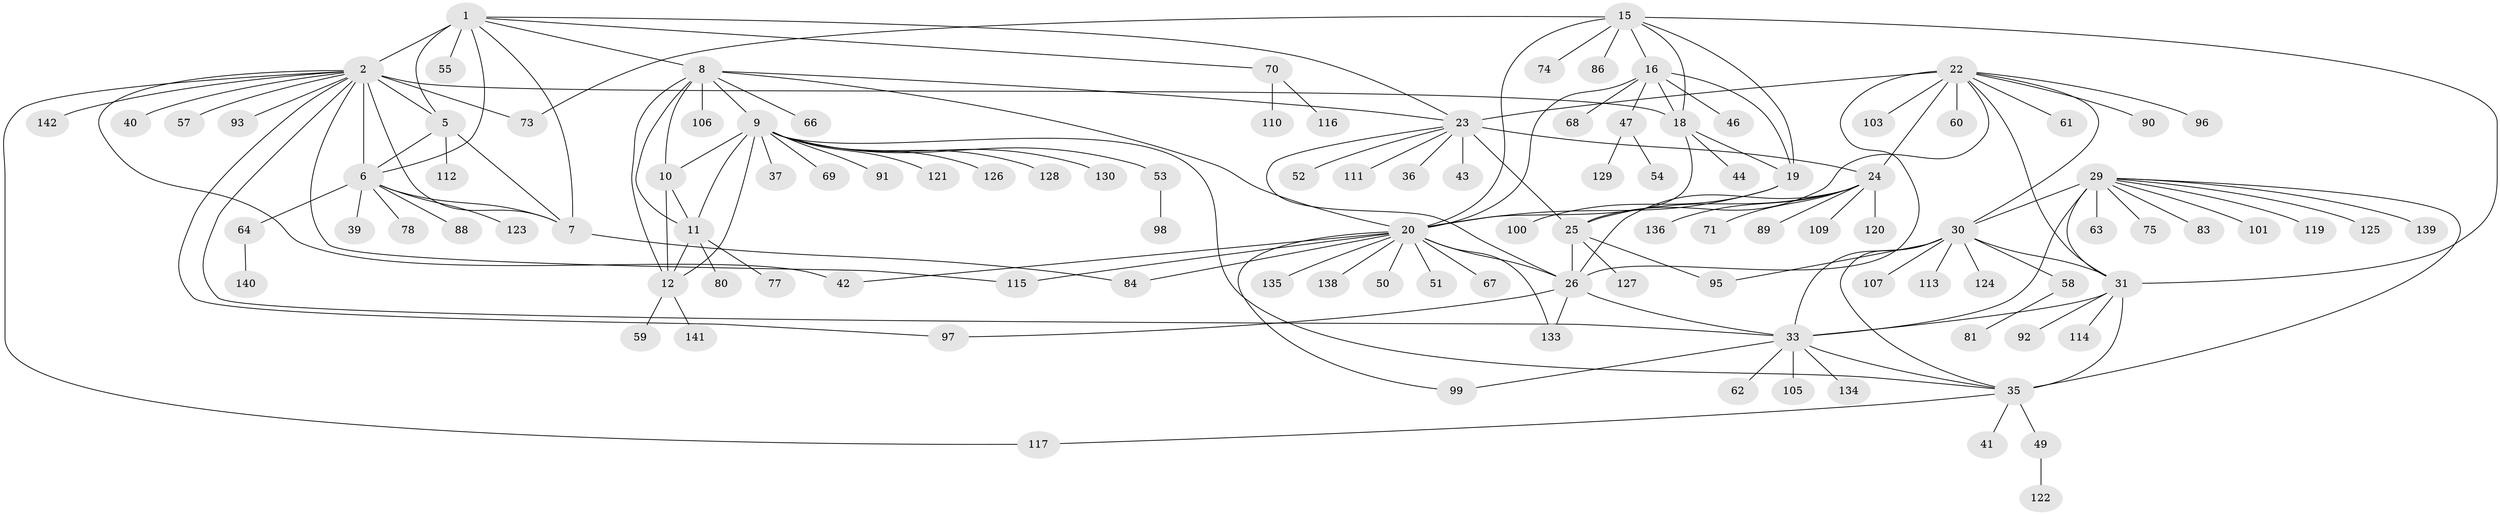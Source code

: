// original degree distribution, {9: 0.056338028169014086, 10: 0.02112676056338028, 13: 0.028169014084507043, 7: 0.04929577464788732, 12: 0.035211267605633804, 8: 0.04929577464788732, 11: 0.007042253521126761, 1: 0.5915492957746479, 2: 0.1267605633802817, 3: 0.028169014084507043, 4: 0.007042253521126761}
// Generated by graph-tools (version 1.1) at 2025/42/03/06/25 10:42:06]
// undirected, 113 vertices, 159 edges
graph export_dot {
graph [start="1"]
  node [color=gray90,style=filled];
  1 [super="+4"];
  2 [super="+3"];
  5;
  6 [super="+56"];
  7;
  8 [super="+132"];
  9 [super="+14"];
  10 [super="+65"];
  11 [super="+108"];
  12 [super="+13"];
  15 [super="+17"];
  16;
  18 [super="+38"];
  19 [super="+48"];
  20 [super="+21"];
  22 [super="+137"];
  23 [super="+28"];
  24 [super="+27"];
  25;
  26 [super="+76"];
  29 [super="+34"];
  30 [super="+85"];
  31 [super="+32"];
  33 [super="+45"];
  35 [super="+82"];
  36;
  37;
  39;
  40;
  41;
  42;
  43;
  44;
  46;
  47;
  49;
  50 [super="+118"];
  51;
  52;
  53;
  54;
  55;
  57;
  58;
  59;
  60 [super="+104"];
  61;
  62;
  63;
  64 [super="+79"];
  66;
  67;
  68;
  69 [super="+72"];
  70 [super="+102"];
  71 [super="+94"];
  73 [super="+87"];
  74;
  75;
  77;
  78;
  80;
  81;
  83;
  84;
  86;
  88;
  89;
  90;
  91;
  92;
  93;
  95;
  96;
  97 [super="+131"];
  98;
  99;
  100;
  101;
  103;
  105;
  106;
  107;
  109;
  110;
  111;
  112;
  113;
  114;
  115;
  116;
  117;
  119;
  120;
  121;
  122;
  123;
  124;
  125;
  126;
  127;
  128;
  129;
  130;
  133;
  134;
  135;
  136;
  138;
  139;
  140;
  141;
  142;
  1 -- 2 [weight=4];
  1 -- 5 [weight=2];
  1 -- 6 [weight=2];
  1 -- 7 [weight=2];
  1 -- 23;
  1 -- 55;
  1 -- 70;
  1 -- 8;
  2 -- 5 [weight=2];
  2 -- 6 [weight=2];
  2 -- 7 [weight=2];
  2 -- 18;
  2 -- 33;
  2 -- 40;
  2 -- 57;
  2 -- 97;
  2 -- 73;
  2 -- 42;
  2 -- 142;
  2 -- 115;
  2 -- 117;
  2 -- 93;
  5 -- 6;
  5 -- 7;
  5 -- 112;
  6 -- 7;
  6 -- 39;
  6 -- 64;
  6 -- 78;
  6 -- 88;
  6 -- 123;
  7 -- 84;
  8 -- 9 [weight=2];
  8 -- 10;
  8 -- 11;
  8 -- 12 [weight=2];
  8 -- 20;
  8 -- 66;
  8 -- 106;
  8 -- 23;
  9 -- 10 [weight=2];
  9 -- 11 [weight=2];
  9 -- 12 [weight=4];
  9 -- 35;
  9 -- 121;
  9 -- 128;
  9 -- 130;
  9 -- 69;
  9 -- 37;
  9 -- 53;
  9 -- 91;
  9 -- 126;
  10 -- 11;
  10 -- 12 [weight=2];
  11 -- 12 [weight=2];
  11 -- 77;
  11 -- 80;
  12 -- 141;
  12 -- 59;
  15 -- 16 [weight=2];
  15 -- 18 [weight=2];
  15 -- 19 [weight=2];
  15 -- 20 [weight=4];
  15 -- 74;
  15 -- 86;
  15 -- 73;
  15 -- 31;
  16 -- 18;
  16 -- 19;
  16 -- 20 [weight=2];
  16 -- 46;
  16 -- 47;
  16 -- 68;
  18 -- 19;
  18 -- 20 [weight=2];
  18 -- 44;
  19 -- 20 [weight=2];
  19 -- 100;
  20 -- 51;
  20 -- 84;
  20 -- 115;
  20 -- 135;
  20 -- 138;
  20 -- 99;
  20 -- 67;
  20 -- 133;
  20 -- 42;
  20 -- 50;
  20 -- 26;
  22 -- 23 [weight=2];
  22 -- 24 [weight=2];
  22 -- 25;
  22 -- 26;
  22 -- 30;
  22 -- 60;
  22 -- 61;
  22 -- 90;
  22 -- 96;
  22 -- 103;
  22 -- 31;
  23 -- 24 [weight=4];
  23 -- 25 [weight=2];
  23 -- 26 [weight=2];
  23 -- 43;
  23 -- 36;
  23 -- 111;
  23 -- 52;
  24 -- 25 [weight=2];
  24 -- 26 [weight=2];
  24 -- 71;
  24 -- 89;
  24 -- 120;
  24 -- 109;
  24 -- 136;
  25 -- 26;
  25 -- 95;
  25 -- 127;
  26 -- 133;
  26 -- 33;
  26 -- 97;
  29 -- 30 [weight=2];
  29 -- 31 [weight=4];
  29 -- 33 [weight=2];
  29 -- 35 [weight=2];
  29 -- 63;
  29 -- 83;
  29 -- 101;
  29 -- 119;
  29 -- 75;
  29 -- 139;
  29 -- 125;
  30 -- 31 [weight=2];
  30 -- 33;
  30 -- 35;
  30 -- 58;
  30 -- 95;
  30 -- 107;
  30 -- 113;
  30 -- 124;
  31 -- 33 [weight=2];
  31 -- 35 [weight=2];
  31 -- 114;
  31 -- 92;
  33 -- 35;
  33 -- 62;
  33 -- 99;
  33 -- 105;
  33 -- 134;
  35 -- 41;
  35 -- 49;
  35 -- 117;
  47 -- 54;
  47 -- 129;
  49 -- 122;
  53 -- 98;
  58 -- 81;
  64 -- 140;
  70 -- 110;
  70 -- 116;
}

